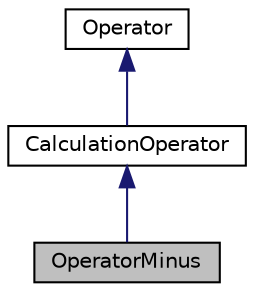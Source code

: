 digraph "OperatorMinus"
{
  edge [fontname="Helvetica",fontsize="10",labelfontname="Helvetica",labelfontsize="10"];
  node [fontname="Helvetica",fontsize="10",shape=record];
  Node1 [label="OperatorMinus",height=0.2,width=0.4,color="black", fillcolor="grey75", style="filled", fontcolor="black"];
  Node2 -> Node1 [dir="back",color="midnightblue",fontsize="10",style="solid",fontname="Helvetica"];
  Node2 [label="CalculationOperator",height=0.2,width=0.4,color="black", fillcolor="white", style="filled",URL="$class_calculation_operator.html"];
  Node3 -> Node2 [dir="back",color="midnightblue",fontsize="10",style="solid",fontname="Helvetica"];
  Node3 [label="Operator",height=0.2,width=0.4,color="black", fillcolor="white", style="filled",URL="$class_operator.html",tooltip="Abstract super class for all specific operators. "];
}
